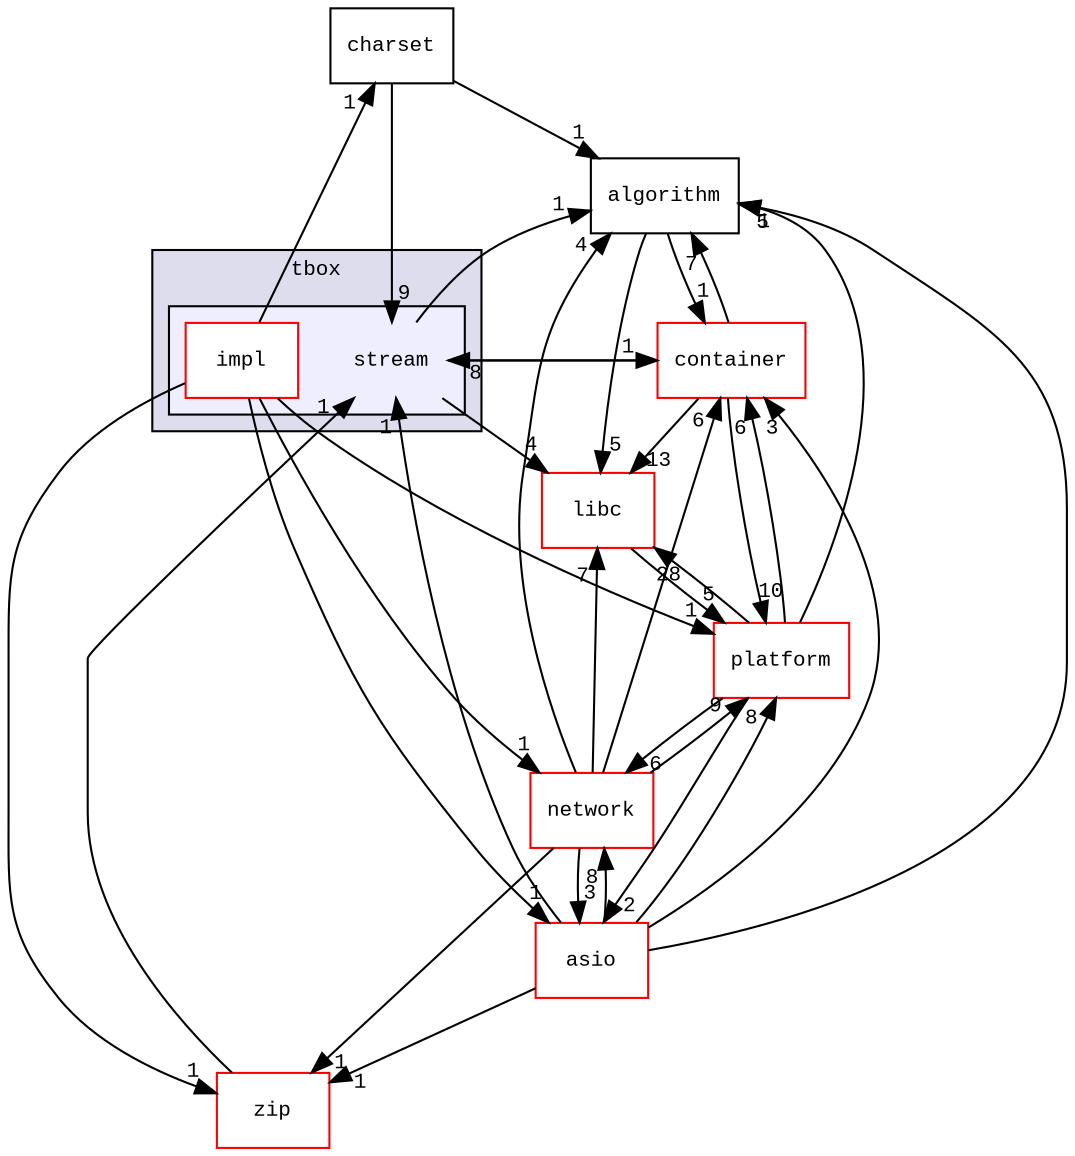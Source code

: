 digraph "src/tbox/stream" {
  compound=true
  node [ fontsize="10", fontname="CourierNew"];
  edge [ labelfontsize="10", labelfontname="CourierNew"];
  subgraph clusterdir_74c89af92d2f666610693d1f60c4bc85 {
    graph [ bgcolor="#ddddee", pencolor="black", label="tbox" fontname="CourierNew", fontsize="10", URL="dir_74c89af92d2f666610693d1f60c4bc85.html"]
  subgraph clusterdir_097050573d8d31c571800575b2db96e7 {
    graph [ bgcolor="#eeeeff", pencolor="black", label="" URL="dir_097050573d8d31c571800575b2db96e7.html"];
    dir_097050573d8d31c571800575b2db96e7 [shape=plaintext label="stream"];
    dir_41e69d4b3e22bdafb28edc99abac9a3a [shape=box label="impl" color="red" fillcolor="white" style="filled" URL="dir_41e69d4b3e22bdafb28edc99abac9a3a.html"];
  }
  }
  dir_ac11f784b81667e62f917778dae2d743 [shape=box label="algorithm" URL="dir_ac11f784b81667e62f917778dae2d743.html"];
  dir_2b35f4a2c0e9f7874e1dbf2791c4e461 [shape=box label="asio" fillcolor="white" style="filled" color="red" URL="dir_2b35f4a2c0e9f7874e1dbf2791c4e461.html"];
  dir_77896eeb272e278cd59cc65c4fde665c [shape=box label="network" fillcolor="white" style="filled" color="red" URL="dir_77896eeb272e278cd59cc65c4fde665c.html"];
  dir_895e2f62803e10f0845db2d9f139817c [shape=box label="container" fillcolor="white" style="filled" color="red" URL="dir_895e2f62803e10f0845db2d9f139817c.html"];
  dir_5ac60ffd987a807928934811b2e67510 [shape=box label="charset" URL="dir_5ac60ffd987a807928934811b2e67510.html"];
  dir_3d9333e940592ee9d1dd6e9562262a64 [shape=box label="platform" fillcolor="white" style="filled" color="red" URL="dir_3d9333e940592ee9d1dd6e9562262a64.html"];
  dir_77f7a305e421ad7115258f9647362748 [shape=box label="libc" fillcolor="white" style="filled" color="red" URL="dir_77f7a305e421ad7115258f9647362748.html"];
  dir_32b2c809fcc2ba3b7954485e3d0b9a46 [shape=box label="zip" fillcolor="white" style="filled" color="red" URL="dir_32b2c809fcc2ba3b7954485e3d0b9a46.html"];
  dir_41e69d4b3e22bdafb28edc99abac9a3a->dir_2b35f4a2c0e9f7874e1dbf2791c4e461 [headlabel="1", labeldistance=1.5 headhref="dir_000056_000003.html"];
  dir_41e69d4b3e22bdafb28edc99abac9a3a->dir_77896eeb272e278cd59cc65c4fde665c [headlabel="1", labeldistance=1.5 headhref="dir_000056_000027.html"];
  dir_41e69d4b3e22bdafb28edc99abac9a3a->dir_5ac60ffd987a807928934811b2e67510 [headlabel="1", labeldistance=1.5 headhref="dir_000056_000005.html"];
  dir_41e69d4b3e22bdafb28edc99abac9a3a->dir_3d9333e940592ee9d1dd6e9562262a64 [headlabel="1", labeldistance=1.5 headhref="dir_000056_000035.html"];
  dir_41e69d4b3e22bdafb28edc99abac9a3a->dir_32b2c809fcc2ba3b7954485e3d0b9a46 [headlabel="1", labeldistance=1.5 headhref="dir_000056_000068.html"];
  dir_ac11f784b81667e62f917778dae2d743->dir_895e2f62803e10f0845db2d9f139817c [headlabel="1", labeldistance=1.5 headhref="dir_000002_000006.html"];
  dir_ac11f784b81667e62f917778dae2d743->dir_77f7a305e421ad7115258f9647362748 [headlabel="5", labeldistance=1.5 headhref="dir_000002_000011.html"];
  dir_2b35f4a2c0e9f7874e1dbf2791c4e461->dir_ac11f784b81667e62f917778dae2d743 [headlabel="1", labeldistance=1.5 headhref="dir_000003_000002.html"];
  dir_2b35f4a2c0e9f7874e1dbf2791c4e461->dir_77896eeb272e278cd59cc65c4fde665c [headlabel="8", labeldistance=1.5 headhref="dir_000003_000027.html"];
  dir_2b35f4a2c0e9f7874e1dbf2791c4e461->dir_895e2f62803e10f0845db2d9f139817c [headlabel="3", labeldistance=1.5 headhref="dir_000003_000006.html"];
  dir_2b35f4a2c0e9f7874e1dbf2791c4e461->dir_3d9333e940592ee9d1dd6e9562262a64 [headlabel="8", labeldistance=1.5 headhref="dir_000003_000035.html"];
  dir_2b35f4a2c0e9f7874e1dbf2791c4e461->dir_097050573d8d31c571800575b2db96e7 [headlabel="1", labeldistance=1.5 headhref="dir_000003_000055.html"];
  dir_2b35f4a2c0e9f7874e1dbf2791c4e461->dir_32b2c809fcc2ba3b7954485e3d0b9a46 [headlabel="1", labeldistance=1.5 headhref="dir_000003_000068.html"];
  dir_77896eeb272e278cd59cc65c4fde665c->dir_ac11f784b81667e62f917778dae2d743 [headlabel="4", labeldistance=1.5 headhref="dir_000027_000002.html"];
  dir_77896eeb272e278cd59cc65c4fde665c->dir_2b35f4a2c0e9f7874e1dbf2791c4e461 [headlabel="3", labeldistance=1.5 headhref="dir_000027_000003.html"];
  dir_77896eeb272e278cd59cc65c4fde665c->dir_895e2f62803e10f0845db2d9f139817c [headlabel="6", labeldistance=1.5 headhref="dir_000027_000006.html"];
  dir_77896eeb272e278cd59cc65c4fde665c->dir_3d9333e940592ee9d1dd6e9562262a64 [headlabel="9", labeldistance=1.5 headhref="dir_000027_000035.html"];
  dir_77896eeb272e278cd59cc65c4fde665c->dir_77f7a305e421ad7115258f9647362748 [headlabel="7", labeldistance=1.5 headhref="dir_000027_000011.html"];
  dir_77896eeb272e278cd59cc65c4fde665c->dir_32b2c809fcc2ba3b7954485e3d0b9a46 [headlabel="1", labeldistance=1.5 headhref="dir_000027_000068.html"];
  dir_895e2f62803e10f0845db2d9f139817c->dir_ac11f784b81667e62f917778dae2d743 [headlabel="7", labeldistance=1.5 headhref="dir_000006_000002.html"];
  dir_895e2f62803e10f0845db2d9f139817c->dir_3d9333e940592ee9d1dd6e9562262a64 [headlabel="10", labeldistance=1.5 headhref="dir_000006_000035.html"];
  dir_895e2f62803e10f0845db2d9f139817c->dir_097050573d8d31c571800575b2db96e7 [headlabel="8", labeldistance=1.5 headhref="dir_000006_000055.html"];
  dir_895e2f62803e10f0845db2d9f139817c->dir_77f7a305e421ad7115258f9647362748 [headlabel="13", labeldistance=1.5 headhref="dir_000006_000011.html"];
  dir_5ac60ffd987a807928934811b2e67510->dir_ac11f784b81667e62f917778dae2d743 [headlabel="1", labeldistance=1.5 headhref="dir_000005_000002.html"];
  dir_5ac60ffd987a807928934811b2e67510->dir_097050573d8d31c571800575b2db96e7 [headlabel="9", labeldistance=1.5 headhref="dir_000005_000055.html"];
  dir_3d9333e940592ee9d1dd6e9562262a64->dir_ac11f784b81667e62f917778dae2d743 [headlabel="5", labeldistance=1.5 headhref="dir_000035_000002.html"];
  dir_3d9333e940592ee9d1dd6e9562262a64->dir_2b35f4a2c0e9f7874e1dbf2791c4e461 [headlabel="2", labeldistance=1.5 headhref="dir_000035_000003.html"];
  dir_3d9333e940592ee9d1dd6e9562262a64->dir_77896eeb272e278cd59cc65c4fde665c [headlabel="6", labeldistance=1.5 headhref="dir_000035_000027.html"];
  dir_3d9333e940592ee9d1dd6e9562262a64->dir_895e2f62803e10f0845db2d9f139817c [headlabel="6", labeldistance=1.5 headhref="dir_000035_000006.html"];
  dir_3d9333e940592ee9d1dd6e9562262a64->dir_77f7a305e421ad7115258f9647362748 [headlabel="28", labeldistance=1.5 headhref="dir_000035_000011.html"];
  dir_097050573d8d31c571800575b2db96e7->dir_ac11f784b81667e62f917778dae2d743 [headlabel="1", labeldistance=1.5 headhref="dir_000055_000002.html"];
  dir_097050573d8d31c571800575b2db96e7->dir_895e2f62803e10f0845db2d9f139817c [headlabel="1", labeldistance=1.5 headhref="dir_000055_000006.html"];
  dir_097050573d8d31c571800575b2db96e7->dir_77f7a305e421ad7115258f9647362748 [headlabel="4", labeldistance=1.5 headhref="dir_000055_000011.html"];
  dir_77f7a305e421ad7115258f9647362748->dir_3d9333e940592ee9d1dd6e9562262a64 [headlabel="5", labeldistance=1.5 headhref="dir_000011_000035.html"];
  dir_32b2c809fcc2ba3b7954485e3d0b9a46->dir_097050573d8d31c571800575b2db96e7 [headlabel="1", labeldistance=1.5 headhref="dir_000068_000055.html"];
}
